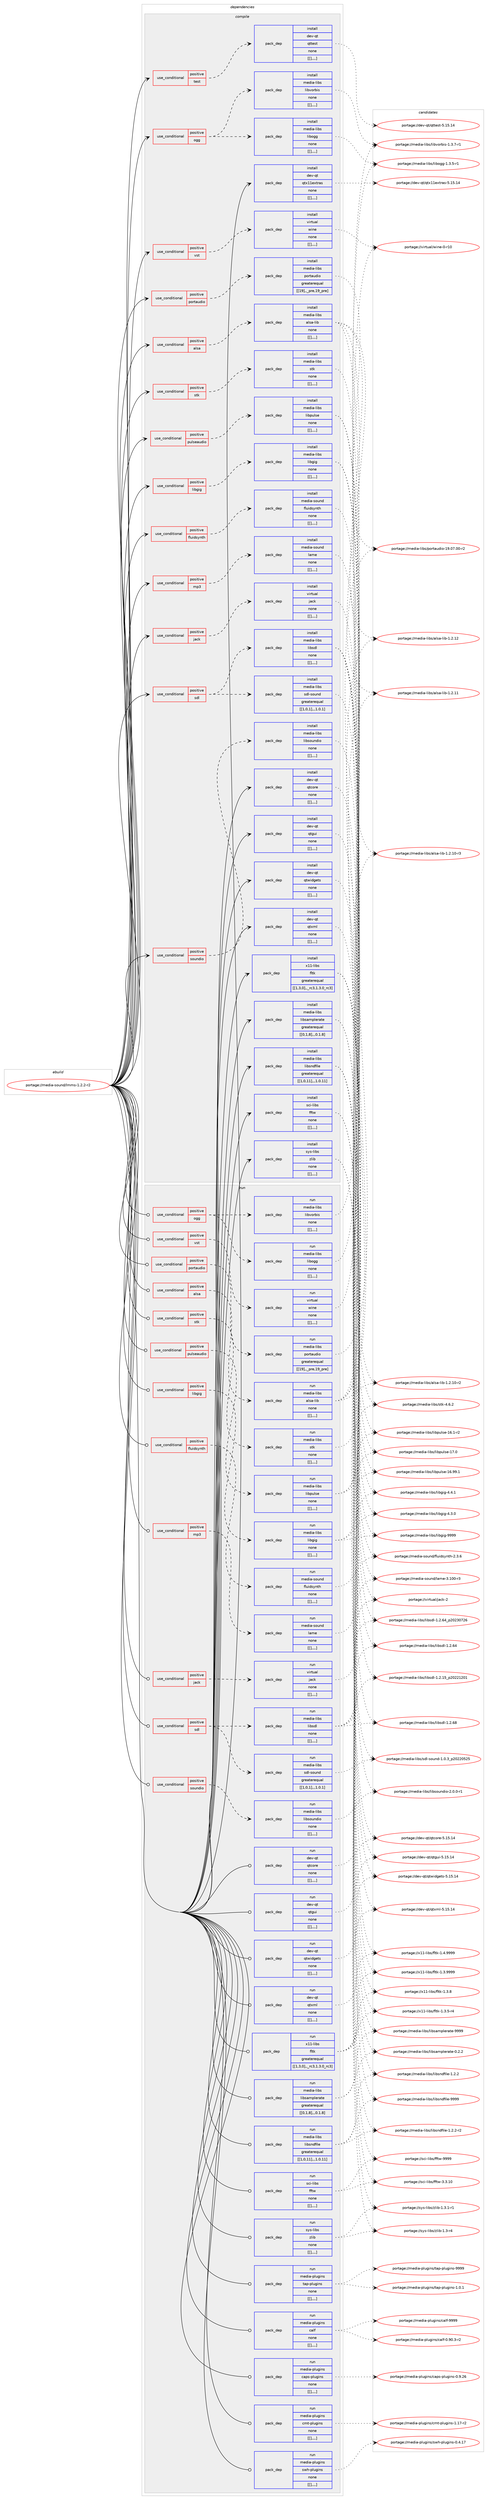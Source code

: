 digraph prolog {

# *************
# Graph options
# *************

newrank=true;
concentrate=true;
compound=true;
graph [rankdir=LR,fontname=Helvetica,fontsize=10,ranksep=1.5];#, ranksep=2.5, nodesep=0.2];
edge  [arrowhead=vee];
node  [fontname=Helvetica,fontsize=10];

# **********
# The ebuild
# **********

subgraph cluster_leftcol {
color=gray;
label=<<i>ebuild</i>>;
id [label="portage://media-sound/lmms-1.2.2-r2", color=red, width=4, href="../media-sound/lmms-1.2.2-r2.svg"];
}

# ****************
# The dependencies
# ****************

subgraph cluster_midcol {
color=gray;
label=<<i>dependencies</i>>;
subgraph cluster_compile {
fillcolor="#eeeeee";
style=filled;
label=<<i>compile</i>>;
subgraph cond84119 {
dependency333564 [label=<<TABLE BORDER="0" CELLBORDER="1" CELLSPACING="0" CELLPADDING="4"><TR><TD ROWSPAN="3" CELLPADDING="10">use_conditional</TD></TR><TR><TD>positive</TD></TR><TR><TD>alsa</TD></TR></TABLE>>, shape=none, color=red];
subgraph pack246828 {
dependency333565 [label=<<TABLE BORDER="0" CELLBORDER="1" CELLSPACING="0" CELLPADDING="4" WIDTH="220"><TR><TD ROWSPAN="6" CELLPADDING="30">pack_dep</TD></TR><TR><TD WIDTH="110">install</TD></TR><TR><TD>media-libs</TD></TR><TR><TD>alsa-lib</TD></TR><TR><TD>none</TD></TR><TR><TD>[[],,,,]</TD></TR></TABLE>>, shape=none, color=blue];
}
dependency333564:e -> dependency333565:w [weight=20,style="dashed",arrowhead="vee"];
}
id:e -> dependency333564:w [weight=20,style="solid",arrowhead="vee"];
subgraph cond84120 {
dependency333566 [label=<<TABLE BORDER="0" CELLBORDER="1" CELLSPACING="0" CELLPADDING="4"><TR><TD ROWSPAN="3" CELLPADDING="10">use_conditional</TD></TR><TR><TD>positive</TD></TR><TR><TD>fluidsynth</TD></TR></TABLE>>, shape=none, color=red];
subgraph pack246829 {
dependency333567 [label=<<TABLE BORDER="0" CELLBORDER="1" CELLSPACING="0" CELLPADDING="4" WIDTH="220"><TR><TD ROWSPAN="6" CELLPADDING="30">pack_dep</TD></TR><TR><TD WIDTH="110">install</TD></TR><TR><TD>media-sound</TD></TR><TR><TD>fluidsynth</TD></TR><TR><TD>none</TD></TR><TR><TD>[[],,,,]</TD></TR></TABLE>>, shape=none, color=blue];
}
dependency333566:e -> dependency333567:w [weight=20,style="dashed",arrowhead="vee"];
}
id:e -> dependency333566:w [weight=20,style="solid",arrowhead="vee"];
subgraph cond84121 {
dependency333568 [label=<<TABLE BORDER="0" CELLBORDER="1" CELLSPACING="0" CELLPADDING="4"><TR><TD ROWSPAN="3" CELLPADDING="10">use_conditional</TD></TR><TR><TD>positive</TD></TR><TR><TD>jack</TD></TR></TABLE>>, shape=none, color=red];
subgraph pack246830 {
dependency333569 [label=<<TABLE BORDER="0" CELLBORDER="1" CELLSPACING="0" CELLPADDING="4" WIDTH="220"><TR><TD ROWSPAN="6" CELLPADDING="30">pack_dep</TD></TR><TR><TD WIDTH="110">install</TD></TR><TR><TD>virtual</TD></TR><TR><TD>jack</TD></TR><TR><TD>none</TD></TR><TR><TD>[[],,,,]</TD></TR></TABLE>>, shape=none, color=blue];
}
dependency333568:e -> dependency333569:w [weight=20,style="dashed",arrowhead="vee"];
}
id:e -> dependency333568:w [weight=20,style="solid",arrowhead="vee"];
subgraph cond84122 {
dependency333570 [label=<<TABLE BORDER="0" CELLBORDER="1" CELLSPACING="0" CELLPADDING="4"><TR><TD ROWSPAN="3" CELLPADDING="10">use_conditional</TD></TR><TR><TD>positive</TD></TR><TR><TD>libgig</TD></TR></TABLE>>, shape=none, color=red];
subgraph pack246831 {
dependency333571 [label=<<TABLE BORDER="0" CELLBORDER="1" CELLSPACING="0" CELLPADDING="4" WIDTH="220"><TR><TD ROWSPAN="6" CELLPADDING="30">pack_dep</TD></TR><TR><TD WIDTH="110">install</TD></TR><TR><TD>media-libs</TD></TR><TR><TD>libgig</TD></TR><TR><TD>none</TD></TR><TR><TD>[[],,,,]</TD></TR></TABLE>>, shape=none, color=blue];
}
dependency333570:e -> dependency333571:w [weight=20,style="dashed",arrowhead="vee"];
}
id:e -> dependency333570:w [weight=20,style="solid",arrowhead="vee"];
subgraph cond84123 {
dependency333572 [label=<<TABLE BORDER="0" CELLBORDER="1" CELLSPACING="0" CELLPADDING="4"><TR><TD ROWSPAN="3" CELLPADDING="10">use_conditional</TD></TR><TR><TD>positive</TD></TR><TR><TD>mp3</TD></TR></TABLE>>, shape=none, color=red];
subgraph pack246832 {
dependency333573 [label=<<TABLE BORDER="0" CELLBORDER="1" CELLSPACING="0" CELLPADDING="4" WIDTH="220"><TR><TD ROWSPAN="6" CELLPADDING="30">pack_dep</TD></TR><TR><TD WIDTH="110">install</TD></TR><TR><TD>media-sound</TD></TR><TR><TD>lame</TD></TR><TR><TD>none</TD></TR><TR><TD>[[],,,,]</TD></TR></TABLE>>, shape=none, color=blue];
}
dependency333572:e -> dependency333573:w [weight=20,style="dashed",arrowhead="vee"];
}
id:e -> dependency333572:w [weight=20,style="solid",arrowhead="vee"];
subgraph cond84124 {
dependency333574 [label=<<TABLE BORDER="0" CELLBORDER="1" CELLSPACING="0" CELLPADDING="4"><TR><TD ROWSPAN="3" CELLPADDING="10">use_conditional</TD></TR><TR><TD>positive</TD></TR><TR><TD>ogg</TD></TR></TABLE>>, shape=none, color=red];
subgraph pack246833 {
dependency333575 [label=<<TABLE BORDER="0" CELLBORDER="1" CELLSPACING="0" CELLPADDING="4" WIDTH="220"><TR><TD ROWSPAN="6" CELLPADDING="30">pack_dep</TD></TR><TR><TD WIDTH="110">install</TD></TR><TR><TD>media-libs</TD></TR><TR><TD>libogg</TD></TR><TR><TD>none</TD></TR><TR><TD>[[],,,,]</TD></TR></TABLE>>, shape=none, color=blue];
}
dependency333574:e -> dependency333575:w [weight=20,style="dashed",arrowhead="vee"];
subgraph pack246834 {
dependency333576 [label=<<TABLE BORDER="0" CELLBORDER="1" CELLSPACING="0" CELLPADDING="4" WIDTH="220"><TR><TD ROWSPAN="6" CELLPADDING="30">pack_dep</TD></TR><TR><TD WIDTH="110">install</TD></TR><TR><TD>media-libs</TD></TR><TR><TD>libvorbis</TD></TR><TR><TD>none</TD></TR><TR><TD>[[],,,,]</TD></TR></TABLE>>, shape=none, color=blue];
}
dependency333574:e -> dependency333576:w [weight=20,style="dashed",arrowhead="vee"];
}
id:e -> dependency333574:w [weight=20,style="solid",arrowhead="vee"];
subgraph cond84125 {
dependency333577 [label=<<TABLE BORDER="0" CELLBORDER="1" CELLSPACING="0" CELLPADDING="4"><TR><TD ROWSPAN="3" CELLPADDING="10">use_conditional</TD></TR><TR><TD>positive</TD></TR><TR><TD>portaudio</TD></TR></TABLE>>, shape=none, color=red];
subgraph pack246835 {
dependency333578 [label=<<TABLE BORDER="0" CELLBORDER="1" CELLSPACING="0" CELLPADDING="4" WIDTH="220"><TR><TD ROWSPAN="6" CELLPADDING="30">pack_dep</TD></TR><TR><TD WIDTH="110">install</TD></TR><TR><TD>media-libs</TD></TR><TR><TD>portaudio</TD></TR><TR><TD>greaterequal</TD></TR><TR><TD>[[19],,_pre,19_pre]</TD></TR></TABLE>>, shape=none, color=blue];
}
dependency333577:e -> dependency333578:w [weight=20,style="dashed",arrowhead="vee"];
}
id:e -> dependency333577:w [weight=20,style="solid",arrowhead="vee"];
subgraph cond84126 {
dependency333579 [label=<<TABLE BORDER="0" CELLBORDER="1" CELLSPACING="0" CELLPADDING="4"><TR><TD ROWSPAN="3" CELLPADDING="10">use_conditional</TD></TR><TR><TD>positive</TD></TR><TR><TD>pulseaudio</TD></TR></TABLE>>, shape=none, color=red];
subgraph pack246836 {
dependency333580 [label=<<TABLE BORDER="0" CELLBORDER="1" CELLSPACING="0" CELLPADDING="4" WIDTH="220"><TR><TD ROWSPAN="6" CELLPADDING="30">pack_dep</TD></TR><TR><TD WIDTH="110">install</TD></TR><TR><TD>media-libs</TD></TR><TR><TD>libpulse</TD></TR><TR><TD>none</TD></TR><TR><TD>[[],,,,]</TD></TR></TABLE>>, shape=none, color=blue];
}
dependency333579:e -> dependency333580:w [weight=20,style="dashed",arrowhead="vee"];
}
id:e -> dependency333579:w [weight=20,style="solid",arrowhead="vee"];
subgraph cond84127 {
dependency333581 [label=<<TABLE BORDER="0" CELLBORDER="1" CELLSPACING="0" CELLPADDING="4"><TR><TD ROWSPAN="3" CELLPADDING="10">use_conditional</TD></TR><TR><TD>positive</TD></TR><TR><TD>sdl</TD></TR></TABLE>>, shape=none, color=red];
subgraph pack246837 {
dependency333582 [label=<<TABLE BORDER="0" CELLBORDER="1" CELLSPACING="0" CELLPADDING="4" WIDTH="220"><TR><TD ROWSPAN="6" CELLPADDING="30">pack_dep</TD></TR><TR><TD WIDTH="110">install</TD></TR><TR><TD>media-libs</TD></TR><TR><TD>libsdl</TD></TR><TR><TD>none</TD></TR><TR><TD>[[],,,,]</TD></TR></TABLE>>, shape=none, color=blue];
}
dependency333581:e -> dependency333582:w [weight=20,style="dashed",arrowhead="vee"];
subgraph pack246838 {
dependency333583 [label=<<TABLE BORDER="0" CELLBORDER="1" CELLSPACING="0" CELLPADDING="4" WIDTH="220"><TR><TD ROWSPAN="6" CELLPADDING="30">pack_dep</TD></TR><TR><TD WIDTH="110">install</TD></TR><TR><TD>media-libs</TD></TR><TR><TD>sdl-sound</TD></TR><TR><TD>greaterequal</TD></TR><TR><TD>[[1,0,1],,,1.0.1]</TD></TR></TABLE>>, shape=none, color=blue];
}
dependency333581:e -> dependency333583:w [weight=20,style="dashed",arrowhead="vee"];
}
id:e -> dependency333581:w [weight=20,style="solid",arrowhead="vee"];
subgraph cond84128 {
dependency333584 [label=<<TABLE BORDER="0" CELLBORDER="1" CELLSPACING="0" CELLPADDING="4"><TR><TD ROWSPAN="3" CELLPADDING="10">use_conditional</TD></TR><TR><TD>positive</TD></TR><TR><TD>soundio</TD></TR></TABLE>>, shape=none, color=red];
subgraph pack246839 {
dependency333585 [label=<<TABLE BORDER="0" CELLBORDER="1" CELLSPACING="0" CELLPADDING="4" WIDTH="220"><TR><TD ROWSPAN="6" CELLPADDING="30">pack_dep</TD></TR><TR><TD WIDTH="110">install</TD></TR><TR><TD>media-libs</TD></TR><TR><TD>libsoundio</TD></TR><TR><TD>none</TD></TR><TR><TD>[[],,,,]</TD></TR></TABLE>>, shape=none, color=blue];
}
dependency333584:e -> dependency333585:w [weight=20,style="dashed",arrowhead="vee"];
}
id:e -> dependency333584:w [weight=20,style="solid",arrowhead="vee"];
subgraph cond84129 {
dependency333586 [label=<<TABLE BORDER="0" CELLBORDER="1" CELLSPACING="0" CELLPADDING="4"><TR><TD ROWSPAN="3" CELLPADDING="10">use_conditional</TD></TR><TR><TD>positive</TD></TR><TR><TD>stk</TD></TR></TABLE>>, shape=none, color=red];
subgraph pack246840 {
dependency333587 [label=<<TABLE BORDER="0" CELLBORDER="1" CELLSPACING="0" CELLPADDING="4" WIDTH="220"><TR><TD ROWSPAN="6" CELLPADDING="30">pack_dep</TD></TR><TR><TD WIDTH="110">install</TD></TR><TR><TD>media-libs</TD></TR><TR><TD>stk</TD></TR><TR><TD>none</TD></TR><TR><TD>[[],,,,]</TD></TR></TABLE>>, shape=none, color=blue];
}
dependency333586:e -> dependency333587:w [weight=20,style="dashed",arrowhead="vee"];
}
id:e -> dependency333586:w [weight=20,style="solid",arrowhead="vee"];
subgraph cond84130 {
dependency333588 [label=<<TABLE BORDER="0" CELLBORDER="1" CELLSPACING="0" CELLPADDING="4"><TR><TD ROWSPAN="3" CELLPADDING="10">use_conditional</TD></TR><TR><TD>positive</TD></TR><TR><TD>test</TD></TR></TABLE>>, shape=none, color=red];
subgraph pack246841 {
dependency333589 [label=<<TABLE BORDER="0" CELLBORDER="1" CELLSPACING="0" CELLPADDING="4" WIDTH="220"><TR><TD ROWSPAN="6" CELLPADDING="30">pack_dep</TD></TR><TR><TD WIDTH="110">install</TD></TR><TR><TD>dev-qt</TD></TR><TR><TD>qttest</TD></TR><TR><TD>none</TD></TR><TR><TD>[[],,,,]</TD></TR></TABLE>>, shape=none, color=blue];
}
dependency333588:e -> dependency333589:w [weight=20,style="dashed",arrowhead="vee"];
}
id:e -> dependency333588:w [weight=20,style="solid",arrowhead="vee"];
subgraph cond84131 {
dependency333590 [label=<<TABLE BORDER="0" CELLBORDER="1" CELLSPACING="0" CELLPADDING="4"><TR><TD ROWSPAN="3" CELLPADDING="10">use_conditional</TD></TR><TR><TD>positive</TD></TR><TR><TD>vst</TD></TR></TABLE>>, shape=none, color=red];
subgraph pack246842 {
dependency333591 [label=<<TABLE BORDER="0" CELLBORDER="1" CELLSPACING="0" CELLPADDING="4" WIDTH="220"><TR><TD ROWSPAN="6" CELLPADDING="30">pack_dep</TD></TR><TR><TD WIDTH="110">install</TD></TR><TR><TD>virtual</TD></TR><TR><TD>wine</TD></TR><TR><TD>none</TD></TR><TR><TD>[[],,,,]</TD></TR></TABLE>>, shape=none, color=blue];
}
dependency333590:e -> dependency333591:w [weight=20,style="dashed",arrowhead="vee"];
}
id:e -> dependency333590:w [weight=20,style="solid",arrowhead="vee"];
subgraph pack246843 {
dependency333592 [label=<<TABLE BORDER="0" CELLBORDER="1" CELLSPACING="0" CELLPADDING="4" WIDTH="220"><TR><TD ROWSPAN="6" CELLPADDING="30">pack_dep</TD></TR><TR><TD WIDTH="110">install</TD></TR><TR><TD>dev-qt</TD></TR><TR><TD>qtcore</TD></TR><TR><TD>none</TD></TR><TR><TD>[[],,,,]</TD></TR></TABLE>>, shape=none, color=blue];
}
id:e -> dependency333592:w [weight=20,style="solid",arrowhead="vee"];
subgraph pack246844 {
dependency333593 [label=<<TABLE BORDER="0" CELLBORDER="1" CELLSPACING="0" CELLPADDING="4" WIDTH="220"><TR><TD ROWSPAN="6" CELLPADDING="30">pack_dep</TD></TR><TR><TD WIDTH="110">install</TD></TR><TR><TD>dev-qt</TD></TR><TR><TD>qtgui</TD></TR><TR><TD>none</TD></TR><TR><TD>[[],,,,]</TD></TR></TABLE>>, shape=none, color=blue];
}
id:e -> dependency333593:w [weight=20,style="solid",arrowhead="vee"];
subgraph pack246845 {
dependency333594 [label=<<TABLE BORDER="0" CELLBORDER="1" CELLSPACING="0" CELLPADDING="4" WIDTH="220"><TR><TD ROWSPAN="6" CELLPADDING="30">pack_dep</TD></TR><TR><TD WIDTH="110">install</TD></TR><TR><TD>dev-qt</TD></TR><TR><TD>qtwidgets</TD></TR><TR><TD>none</TD></TR><TR><TD>[[],,,,]</TD></TR></TABLE>>, shape=none, color=blue];
}
id:e -> dependency333594:w [weight=20,style="solid",arrowhead="vee"];
subgraph pack246846 {
dependency333595 [label=<<TABLE BORDER="0" CELLBORDER="1" CELLSPACING="0" CELLPADDING="4" WIDTH="220"><TR><TD ROWSPAN="6" CELLPADDING="30">pack_dep</TD></TR><TR><TD WIDTH="110">install</TD></TR><TR><TD>dev-qt</TD></TR><TR><TD>qtx11extras</TD></TR><TR><TD>none</TD></TR><TR><TD>[[],,,,]</TD></TR></TABLE>>, shape=none, color=blue];
}
id:e -> dependency333595:w [weight=20,style="solid",arrowhead="vee"];
subgraph pack246847 {
dependency333596 [label=<<TABLE BORDER="0" CELLBORDER="1" CELLSPACING="0" CELLPADDING="4" WIDTH="220"><TR><TD ROWSPAN="6" CELLPADDING="30">pack_dep</TD></TR><TR><TD WIDTH="110">install</TD></TR><TR><TD>dev-qt</TD></TR><TR><TD>qtxml</TD></TR><TR><TD>none</TD></TR><TR><TD>[[],,,,]</TD></TR></TABLE>>, shape=none, color=blue];
}
id:e -> dependency333596:w [weight=20,style="solid",arrowhead="vee"];
subgraph pack246848 {
dependency333597 [label=<<TABLE BORDER="0" CELLBORDER="1" CELLSPACING="0" CELLPADDING="4" WIDTH="220"><TR><TD ROWSPAN="6" CELLPADDING="30">pack_dep</TD></TR><TR><TD WIDTH="110">install</TD></TR><TR><TD>media-libs</TD></TR><TR><TD>libsamplerate</TD></TR><TR><TD>greaterequal</TD></TR><TR><TD>[[0,1,8],,,0.1.8]</TD></TR></TABLE>>, shape=none, color=blue];
}
id:e -> dependency333597:w [weight=20,style="solid",arrowhead="vee"];
subgraph pack246849 {
dependency333598 [label=<<TABLE BORDER="0" CELLBORDER="1" CELLSPACING="0" CELLPADDING="4" WIDTH="220"><TR><TD ROWSPAN="6" CELLPADDING="30">pack_dep</TD></TR><TR><TD WIDTH="110">install</TD></TR><TR><TD>media-libs</TD></TR><TR><TD>libsndfile</TD></TR><TR><TD>greaterequal</TD></TR><TR><TD>[[1,0,11],,,1.0.11]</TD></TR></TABLE>>, shape=none, color=blue];
}
id:e -> dependency333598:w [weight=20,style="solid",arrowhead="vee"];
subgraph pack246850 {
dependency333599 [label=<<TABLE BORDER="0" CELLBORDER="1" CELLSPACING="0" CELLPADDING="4" WIDTH="220"><TR><TD ROWSPAN="6" CELLPADDING="30">pack_dep</TD></TR><TR><TD WIDTH="110">install</TD></TR><TR><TD>sci-libs</TD></TR><TR><TD>fftw</TD></TR><TR><TD>none</TD></TR><TR><TD>[[],,,,]</TD></TR></TABLE>>, shape=none, color=blue];
}
id:e -> dependency333599:w [weight=20,style="solid",arrowhead="vee"];
subgraph pack246851 {
dependency333600 [label=<<TABLE BORDER="0" CELLBORDER="1" CELLSPACING="0" CELLPADDING="4" WIDTH="220"><TR><TD ROWSPAN="6" CELLPADDING="30">pack_dep</TD></TR><TR><TD WIDTH="110">install</TD></TR><TR><TD>sys-libs</TD></TR><TR><TD>zlib</TD></TR><TR><TD>none</TD></TR><TR><TD>[[],,,,]</TD></TR></TABLE>>, shape=none, color=blue];
}
id:e -> dependency333600:w [weight=20,style="solid",arrowhead="vee"];
subgraph pack246852 {
dependency333601 [label=<<TABLE BORDER="0" CELLBORDER="1" CELLSPACING="0" CELLPADDING="4" WIDTH="220"><TR><TD ROWSPAN="6" CELLPADDING="30">pack_dep</TD></TR><TR><TD WIDTH="110">install</TD></TR><TR><TD>x11-libs</TD></TR><TR><TD>fltk</TD></TR><TR><TD>greaterequal</TD></TR><TR><TD>[[1,3,0],,_rc3,1.3.0_rc3]</TD></TR></TABLE>>, shape=none, color=blue];
}
id:e -> dependency333601:w [weight=20,style="solid",arrowhead="vee"];
}
subgraph cluster_compileandrun {
fillcolor="#eeeeee";
style=filled;
label=<<i>compile and run</i>>;
}
subgraph cluster_run {
fillcolor="#eeeeee";
style=filled;
label=<<i>run</i>>;
subgraph cond84132 {
dependency333602 [label=<<TABLE BORDER="0" CELLBORDER="1" CELLSPACING="0" CELLPADDING="4"><TR><TD ROWSPAN="3" CELLPADDING="10">use_conditional</TD></TR><TR><TD>positive</TD></TR><TR><TD>alsa</TD></TR></TABLE>>, shape=none, color=red];
subgraph pack246853 {
dependency333603 [label=<<TABLE BORDER="0" CELLBORDER="1" CELLSPACING="0" CELLPADDING="4" WIDTH="220"><TR><TD ROWSPAN="6" CELLPADDING="30">pack_dep</TD></TR><TR><TD WIDTH="110">run</TD></TR><TR><TD>media-libs</TD></TR><TR><TD>alsa-lib</TD></TR><TR><TD>none</TD></TR><TR><TD>[[],,,,]</TD></TR></TABLE>>, shape=none, color=blue];
}
dependency333602:e -> dependency333603:w [weight=20,style="dashed",arrowhead="vee"];
}
id:e -> dependency333602:w [weight=20,style="solid",arrowhead="odot"];
subgraph cond84133 {
dependency333604 [label=<<TABLE BORDER="0" CELLBORDER="1" CELLSPACING="0" CELLPADDING="4"><TR><TD ROWSPAN="3" CELLPADDING="10">use_conditional</TD></TR><TR><TD>positive</TD></TR><TR><TD>fluidsynth</TD></TR></TABLE>>, shape=none, color=red];
subgraph pack246854 {
dependency333605 [label=<<TABLE BORDER="0" CELLBORDER="1" CELLSPACING="0" CELLPADDING="4" WIDTH="220"><TR><TD ROWSPAN="6" CELLPADDING="30">pack_dep</TD></TR><TR><TD WIDTH="110">run</TD></TR><TR><TD>media-sound</TD></TR><TR><TD>fluidsynth</TD></TR><TR><TD>none</TD></TR><TR><TD>[[],,,,]</TD></TR></TABLE>>, shape=none, color=blue];
}
dependency333604:e -> dependency333605:w [weight=20,style="dashed",arrowhead="vee"];
}
id:e -> dependency333604:w [weight=20,style="solid",arrowhead="odot"];
subgraph cond84134 {
dependency333606 [label=<<TABLE BORDER="0" CELLBORDER="1" CELLSPACING="0" CELLPADDING="4"><TR><TD ROWSPAN="3" CELLPADDING="10">use_conditional</TD></TR><TR><TD>positive</TD></TR><TR><TD>jack</TD></TR></TABLE>>, shape=none, color=red];
subgraph pack246855 {
dependency333607 [label=<<TABLE BORDER="0" CELLBORDER="1" CELLSPACING="0" CELLPADDING="4" WIDTH="220"><TR><TD ROWSPAN="6" CELLPADDING="30">pack_dep</TD></TR><TR><TD WIDTH="110">run</TD></TR><TR><TD>virtual</TD></TR><TR><TD>jack</TD></TR><TR><TD>none</TD></TR><TR><TD>[[],,,,]</TD></TR></TABLE>>, shape=none, color=blue];
}
dependency333606:e -> dependency333607:w [weight=20,style="dashed",arrowhead="vee"];
}
id:e -> dependency333606:w [weight=20,style="solid",arrowhead="odot"];
subgraph cond84135 {
dependency333608 [label=<<TABLE BORDER="0" CELLBORDER="1" CELLSPACING="0" CELLPADDING="4"><TR><TD ROWSPAN="3" CELLPADDING="10">use_conditional</TD></TR><TR><TD>positive</TD></TR><TR><TD>libgig</TD></TR></TABLE>>, shape=none, color=red];
subgraph pack246856 {
dependency333609 [label=<<TABLE BORDER="0" CELLBORDER="1" CELLSPACING="0" CELLPADDING="4" WIDTH="220"><TR><TD ROWSPAN="6" CELLPADDING="30">pack_dep</TD></TR><TR><TD WIDTH="110">run</TD></TR><TR><TD>media-libs</TD></TR><TR><TD>libgig</TD></TR><TR><TD>none</TD></TR><TR><TD>[[],,,,]</TD></TR></TABLE>>, shape=none, color=blue];
}
dependency333608:e -> dependency333609:w [weight=20,style="dashed",arrowhead="vee"];
}
id:e -> dependency333608:w [weight=20,style="solid",arrowhead="odot"];
subgraph cond84136 {
dependency333610 [label=<<TABLE BORDER="0" CELLBORDER="1" CELLSPACING="0" CELLPADDING="4"><TR><TD ROWSPAN="3" CELLPADDING="10">use_conditional</TD></TR><TR><TD>positive</TD></TR><TR><TD>mp3</TD></TR></TABLE>>, shape=none, color=red];
subgraph pack246857 {
dependency333611 [label=<<TABLE BORDER="0" CELLBORDER="1" CELLSPACING="0" CELLPADDING="4" WIDTH="220"><TR><TD ROWSPAN="6" CELLPADDING="30">pack_dep</TD></TR><TR><TD WIDTH="110">run</TD></TR><TR><TD>media-sound</TD></TR><TR><TD>lame</TD></TR><TR><TD>none</TD></TR><TR><TD>[[],,,,]</TD></TR></TABLE>>, shape=none, color=blue];
}
dependency333610:e -> dependency333611:w [weight=20,style="dashed",arrowhead="vee"];
}
id:e -> dependency333610:w [weight=20,style="solid",arrowhead="odot"];
subgraph cond84137 {
dependency333612 [label=<<TABLE BORDER="0" CELLBORDER="1" CELLSPACING="0" CELLPADDING="4"><TR><TD ROWSPAN="3" CELLPADDING="10">use_conditional</TD></TR><TR><TD>positive</TD></TR><TR><TD>ogg</TD></TR></TABLE>>, shape=none, color=red];
subgraph pack246858 {
dependency333613 [label=<<TABLE BORDER="0" CELLBORDER="1" CELLSPACING="0" CELLPADDING="4" WIDTH="220"><TR><TD ROWSPAN="6" CELLPADDING="30">pack_dep</TD></TR><TR><TD WIDTH="110">run</TD></TR><TR><TD>media-libs</TD></TR><TR><TD>libogg</TD></TR><TR><TD>none</TD></TR><TR><TD>[[],,,,]</TD></TR></TABLE>>, shape=none, color=blue];
}
dependency333612:e -> dependency333613:w [weight=20,style="dashed",arrowhead="vee"];
subgraph pack246859 {
dependency333614 [label=<<TABLE BORDER="0" CELLBORDER="1" CELLSPACING="0" CELLPADDING="4" WIDTH="220"><TR><TD ROWSPAN="6" CELLPADDING="30">pack_dep</TD></TR><TR><TD WIDTH="110">run</TD></TR><TR><TD>media-libs</TD></TR><TR><TD>libvorbis</TD></TR><TR><TD>none</TD></TR><TR><TD>[[],,,,]</TD></TR></TABLE>>, shape=none, color=blue];
}
dependency333612:e -> dependency333614:w [weight=20,style="dashed",arrowhead="vee"];
}
id:e -> dependency333612:w [weight=20,style="solid",arrowhead="odot"];
subgraph cond84138 {
dependency333615 [label=<<TABLE BORDER="0" CELLBORDER="1" CELLSPACING="0" CELLPADDING="4"><TR><TD ROWSPAN="3" CELLPADDING="10">use_conditional</TD></TR><TR><TD>positive</TD></TR><TR><TD>portaudio</TD></TR></TABLE>>, shape=none, color=red];
subgraph pack246860 {
dependency333616 [label=<<TABLE BORDER="0" CELLBORDER="1" CELLSPACING="0" CELLPADDING="4" WIDTH="220"><TR><TD ROWSPAN="6" CELLPADDING="30">pack_dep</TD></TR><TR><TD WIDTH="110">run</TD></TR><TR><TD>media-libs</TD></TR><TR><TD>portaudio</TD></TR><TR><TD>greaterequal</TD></TR><TR><TD>[[19],,_pre,19_pre]</TD></TR></TABLE>>, shape=none, color=blue];
}
dependency333615:e -> dependency333616:w [weight=20,style="dashed",arrowhead="vee"];
}
id:e -> dependency333615:w [weight=20,style="solid",arrowhead="odot"];
subgraph cond84139 {
dependency333617 [label=<<TABLE BORDER="0" CELLBORDER="1" CELLSPACING="0" CELLPADDING="4"><TR><TD ROWSPAN="3" CELLPADDING="10">use_conditional</TD></TR><TR><TD>positive</TD></TR><TR><TD>pulseaudio</TD></TR></TABLE>>, shape=none, color=red];
subgraph pack246861 {
dependency333618 [label=<<TABLE BORDER="0" CELLBORDER="1" CELLSPACING="0" CELLPADDING="4" WIDTH="220"><TR><TD ROWSPAN="6" CELLPADDING="30">pack_dep</TD></TR><TR><TD WIDTH="110">run</TD></TR><TR><TD>media-libs</TD></TR><TR><TD>libpulse</TD></TR><TR><TD>none</TD></TR><TR><TD>[[],,,,]</TD></TR></TABLE>>, shape=none, color=blue];
}
dependency333617:e -> dependency333618:w [weight=20,style="dashed",arrowhead="vee"];
}
id:e -> dependency333617:w [weight=20,style="solid",arrowhead="odot"];
subgraph cond84140 {
dependency333619 [label=<<TABLE BORDER="0" CELLBORDER="1" CELLSPACING="0" CELLPADDING="4"><TR><TD ROWSPAN="3" CELLPADDING="10">use_conditional</TD></TR><TR><TD>positive</TD></TR><TR><TD>sdl</TD></TR></TABLE>>, shape=none, color=red];
subgraph pack246862 {
dependency333620 [label=<<TABLE BORDER="0" CELLBORDER="1" CELLSPACING="0" CELLPADDING="4" WIDTH="220"><TR><TD ROWSPAN="6" CELLPADDING="30">pack_dep</TD></TR><TR><TD WIDTH="110">run</TD></TR><TR><TD>media-libs</TD></TR><TR><TD>libsdl</TD></TR><TR><TD>none</TD></TR><TR><TD>[[],,,,]</TD></TR></TABLE>>, shape=none, color=blue];
}
dependency333619:e -> dependency333620:w [weight=20,style="dashed",arrowhead="vee"];
subgraph pack246863 {
dependency333621 [label=<<TABLE BORDER="0" CELLBORDER="1" CELLSPACING="0" CELLPADDING="4" WIDTH="220"><TR><TD ROWSPAN="6" CELLPADDING="30">pack_dep</TD></TR><TR><TD WIDTH="110">run</TD></TR><TR><TD>media-libs</TD></TR><TR><TD>sdl-sound</TD></TR><TR><TD>greaterequal</TD></TR><TR><TD>[[1,0,1],,,1.0.1]</TD></TR></TABLE>>, shape=none, color=blue];
}
dependency333619:e -> dependency333621:w [weight=20,style="dashed",arrowhead="vee"];
}
id:e -> dependency333619:w [weight=20,style="solid",arrowhead="odot"];
subgraph cond84141 {
dependency333622 [label=<<TABLE BORDER="0" CELLBORDER="1" CELLSPACING="0" CELLPADDING="4"><TR><TD ROWSPAN="3" CELLPADDING="10">use_conditional</TD></TR><TR><TD>positive</TD></TR><TR><TD>soundio</TD></TR></TABLE>>, shape=none, color=red];
subgraph pack246864 {
dependency333623 [label=<<TABLE BORDER="0" CELLBORDER="1" CELLSPACING="0" CELLPADDING="4" WIDTH="220"><TR><TD ROWSPAN="6" CELLPADDING="30">pack_dep</TD></TR><TR><TD WIDTH="110">run</TD></TR><TR><TD>media-libs</TD></TR><TR><TD>libsoundio</TD></TR><TR><TD>none</TD></TR><TR><TD>[[],,,,]</TD></TR></TABLE>>, shape=none, color=blue];
}
dependency333622:e -> dependency333623:w [weight=20,style="dashed",arrowhead="vee"];
}
id:e -> dependency333622:w [weight=20,style="solid",arrowhead="odot"];
subgraph cond84142 {
dependency333624 [label=<<TABLE BORDER="0" CELLBORDER="1" CELLSPACING="0" CELLPADDING="4"><TR><TD ROWSPAN="3" CELLPADDING="10">use_conditional</TD></TR><TR><TD>positive</TD></TR><TR><TD>stk</TD></TR></TABLE>>, shape=none, color=red];
subgraph pack246865 {
dependency333625 [label=<<TABLE BORDER="0" CELLBORDER="1" CELLSPACING="0" CELLPADDING="4" WIDTH="220"><TR><TD ROWSPAN="6" CELLPADDING="30">pack_dep</TD></TR><TR><TD WIDTH="110">run</TD></TR><TR><TD>media-libs</TD></TR><TR><TD>stk</TD></TR><TR><TD>none</TD></TR><TR><TD>[[],,,,]</TD></TR></TABLE>>, shape=none, color=blue];
}
dependency333624:e -> dependency333625:w [weight=20,style="dashed",arrowhead="vee"];
}
id:e -> dependency333624:w [weight=20,style="solid",arrowhead="odot"];
subgraph cond84143 {
dependency333626 [label=<<TABLE BORDER="0" CELLBORDER="1" CELLSPACING="0" CELLPADDING="4"><TR><TD ROWSPAN="3" CELLPADDING="10">use_conditional</TD></TR><TR><TD>positive</TD></TR><TR><TD>vst</TD></TR></TABLE>>, shape=none, color=red];
subgraph pack246866 {
dependency333627 [label=<<TABLE BORDER="0" CELLBORDER="1" CELLSPACING="0" CELLPADDING="4" WIDTH="220"><TR><TD ROWSPAN="6" CELLPADDING="30">pack_dep</TD></TR><TR><TD WIDTH="110">run</TD></TR><TR><TD>virtual</TD></TR><TR><TD>wine</TD></TR><TR><TD>none</TD></TR><TR><TD>[[],,,,]</TD></TR></TABLE>>, shape=none, color=blue];
}
dependency333626:e -> dependency333627:w [weight=20,style="dashed",arrowhead="vee"];
}
id:e -> dependency333626:w [weight=20,style="solid",arrowhead="odot"];
subgraph pack246867 {
dependency333628 [label=<<TABLE BORDER="0" CELLBORDER="1" CELLSPACING="0" CELLPADDING="4" WIDTH="220"><TR><TD ROWSPAN="6" CELLPADDING="30">pack_dep</TD></TR><TR><TD WIDTH="110">run</TD></TR><TR><TD>dev-qt</TD></TR><TR><TD>qtcore</TD></TR><TR><TD>none</TD></TR><TR><TD>[[],,,,]</TD></TR></TABLE>>, shape=none, color=blue];
}
id:e -> dependency333628:w [weight=20,style="solid",arrowhead="odot"];
subgraph pack246868 {
dependency333629 [label=<<TABLE BORDER="0" CELLBORDER="1" CELLSPACING="0" CELLPADDING="4" WIDTH="220"><TR><TD ROWSPAN="6" CELLPADDING="30">pack_dep</TD></TR><TR><TD WIDTH="110">run</TD></TR><TR><TD>dev-qt</TD></TR><TR><TD>qtgui</TD></TR><TR><TD>none</TD></TR><TR><TD>[[],,,,]</TD></TR></TABLE>>, shape=none, color=blue];
}
id:e -> dependency333629:w [weight=20,style="solid",arrowhead="odot"];
subgraph pack246869 {
dependency333630 [label=<<TABLE BORDER="0" CELLBORDER="1" CELLSPACING="0" CELLPADDING="4" WIDTH="220"><TR><TD ROWSPAN="6" CELLPADDING="30">pack_dep</TD></TR><TR><TD WIDTH="110">run</TD></TR><TR><TD>dev-qt</TD></TR><TR><TD>qtwidgets</TD></TR><TR><TD>none</TD></TR><TR><TD>[[],,,,]</TD></TR></TABLE>>, shape=none, color=blue];
}
id:e -> dependency333630:w [weight=20,style="solid",arrowhead="odot"];
subgraph pack246870 {
dependency333631 [label=<<TABLE BORDER="0" CELLBORDER="1" CELLSPACING="0" CELLPADDING="4" WIDTH="220"><TR><TD ROWSPAN="6" CELLPADDING="30">pack_dep</TD></TR><TR><TD WIDTH="110">run</TD></TR><TR><TD>dev-qt</TD></TR><TR><TD>qtxml</TD></TR><TR><TD>none</TD></TR><TR><TD>[[],,,,]</TD></TR></TABLE>>, shape=none, color=blue];
}
id:e -> dependency333631:w [weight=20,style="solid",arrowhead="odot"];
subgraph pack246871 {
dependency333632 [label=<<TABLE BORDER="0" CELLBORDER="1" CELLSPACING="0" CELLPADDING="4" WIDTH="220"><TR><TD ROWSPAN="6" CELLPADDING="30">pack_dep</TD></TR><TR><TD WIDTH="110">run</TD></TR><TR><TD>media-libs</TD></TR><TR><TD>libsamplerate</TD></TR><TR><TD>greaterequal</TD></TR><TR><TD>[[0,1,8],,,0.1.8]</TD></TR></TABLE>>, shape=none, color=blue];
}
id:e -> dependency333632:w [weight=20,style="solid",arrowhead="odot"];
subgraph pack246872 {
dependency333633 [label=<<TABLE BORDER="0" CELLBORDER="1" CELLSPACING="0" CELLPADDING="4" WIDTH="220"><TR><TD ROWSPAN="6" CELLPADDING="30">pack_dep</TD></TR><TR><TD WIDTH="110">run</TD></TR><TR><TD>media-libs</TD></TR><TR><TD>libsndfile</TD></TR><TR><TD>greaterequal</TD></TR><TR><TD>[[1,0,11],,,1.0.11]</TD></TR></TABLE>>, shape=none, color=blue];
}
id:e -> dependency333633:w [weight=20,style="solid",arrowhead="odot"];
subgraph pack246873 {
dependency333634 [label=<<TABLE BORDER="0" CELLBORDER="1" CELLSPACING="0" CELLPADDING="4" WIDTH="220"><TR><TD ROWSPAN="6" CELLPADDING="30">pack_dep</TD></TR><TR><TD WIDTH="110">run</TD></TR><TR><TD>media-plugins</TD></TR><TR><TD>calf</TD></TR><TR><TD>none</TD></TR><TR><TD>[[],,,,]</TD></TR></TABLE>>, shape=none, color=blue];
}
id:e -> dependency333634:w [weight=20,style="solid",arrowhead="odot"];
subgraph pack246874 {
dependency333635 [label=<<TABLE BORDER="0" CELLBORDER="1" CELLSPACING="0" CELLPADDING="4" WIDTH="220"><TR><TD ROWSPAN="6" CELLPADDING="30">pack_dep</TD></TR><TR><TD WIDTH="110">run</TD></TR><TR><TD>media-plugins</TD></TR><TR><TD>caps-plugins</TD></TR><TR><TD>none</TD></TR><TR><TD>[[],,,,]</TD></TR></TABLE>>, shape=none, color=blue];
}
id:e -> dependency333635:w [weight=20,style="solid",arrowhead="odot"];
subgraph pack246875 {
dependency333636 [label=<<TABLE BORDER="0" CELLBORDER="1" CELLSPACING="0" CELLPADDING="4" WIDTH="220"><TR><TD ROWSPAN="6" CELLPADDING="30">pack_dep</TD></TR><TR><TD WIDTH="110">run</TD></TR><TR><TD>media-plugins</TD></TR><TR><TD>cmt-plugins</TD></TR><TR><TD>none</TD></TR><TR><TD>[[],,,,]</TD></TR></TABLE>>, shape=none, color=blue];
}
id:e -> dependency333636:w [weight=20,style="solid",arrowhead="odot"];
subgraph pack246876 {
dependency333637 [label=<<TABLE BORDER="0" CELLBORDER="1" CELLSPACING="0" CELLPADDING="4" WIDTH="220"><TR><TD ROWSPAN="6" CELLPADDING="30">pack_dep</TD></TR><TR><TD WIDTH="110">run</TD></TR><TR><TD>media-plugins</TD></TR><TR><TD>swh-plugins</TD></TR><TR><TD>none</TD></TR><TR><TD>[[],,,,]</TD></TR></TABLE>>, shape=none, color=blue];
}
id:e -> dependency333637:w [weight=20,style="solid",arrowhead="odot"];
subgraph pack246877 {
dependency333638 [label=<<TABLE BORDER="0" CELLBORDER="1" CELLSPACING="0" CELLPADDING="4" WIDTH="220"><TR><TD ROWSPAN="6" CELLPADDING="30">pack_dep</TD></TR><TR><TD WIDTH="110">run</TD></TR><TR><TD>media-plugins</TD></TR><TR><TD>tap-plugins</TD></TR><TR><TD>none</TD></TR><TR><TD>[[],,,,]</TD></TR></TABLE>>, shape=none, color=blue];
}
id:e -> dependency333638:w [weight=20,style="solid",arrowhead="odot"];
subgraph pack246878 {
dependency333639 [label=<<TABLE BORDER="0" CELLBORDER="1" CELLSPACING="0" CELLPADDING="4" WIDTH="220"><TR><TD ROWSPAN="6" CELLPADDING="30">pack_dep</TD></TR><TR><TD WIDTH="110">run</TD></TR><TR><TD>sci-libs</TD></TR><TR><TD>fftw</TD></TR><TR><TD>none</TD></TR><TR><TD>[[],,,,]</TD></TR></TABLE>>, shape=none, color=blue];
}
id:e -> dependency333639:w [weight=20,style="solid",arrowhead="odot"];
subgraph pack246879 {
dependency333640 [label=<<TABLE BORDER="0" CELLBORDER="1" CELLSPACING="0" CELLPADDING="4" WIDTH="220"><TR><TD ROWSPAN="6" CELLPADDING="30">pack_dep</TD></TR><TR><TD WIDTH="110">run</TD></TR><TR><TD>sys-libs</TD></TR><TR><TD>zlib</TD></TR><TR><TD>none</TD></TR><TR><TD>[[],,,,]</TD></TR></TABLE>>, shape=none, color=blue];
}
id:e -> dependency333640:w [weight=20,style="solid",arrowhead="odot"];
subgraph pack246880 {
dependency333641 [label=<<TABLE BORDER="0" CELLBORDER="1" CELLSPACING="0" CELLPADDING="4" WIDTH="220"><TR><TD ROWSPAN="6" CELLPADDING="30">pack_dep</TD></TR><TR><TD WIDTH="110">run</TD></TR><TR><TD>x11-libs</TD></TR><TR><TD>fltk</TD></TR><TR><TD>greaterequal</TD></TR><TR><TD>[[1,3,0],,_rc3,1.3.0_rc3]</TD></TR></TABLE>>, shape=none, color=blue];
}
id:e -> dependency333641:w [weight=20,style="solid",arrowhead="odot"];
}
}

# **************
# The candidates
# **************

subgraph cluster_choices {
rank=same;
color=gray;
label=<<i>candidates</i>>;

subgraph choice246828 {
color=black;
nodesep=1;
choice109101100105974510810598115479710811597451081059845494650464950 [label="portage://media-libs/alsa-lib-1.2.12", color=red, width=4,href="../media-libs/alsa-lib-1.2.12.svg"];
choice109101100105974510810598115479710811597451081059845494650464949 [label="portage://media-libs/alsa-lib-1.2.11", color=red, width=4,href="../media-libs/alsa-lib-1.2.11.svg"];
choice1091011001059745108105981154797108115974510810598454946504649484511451 [label="portage://media-libs/alsa-lib-1.2.10-r3", color=red, width=4,href="../media-libs/alsa-lib-1.2.10-r3.svg"];
choice1091011001059745108105981154797108115974510810598454946504649484511450 [label="portage://media-libs/alsa-lib-1.2.10-r2", color=red, width=4,href="../media-libs/alsa-lib-1.2.10-r2.svg"];
dependency333565:e -> choice109101100105974510810598115479710811597451081059845494650464950:w [style=dotted,weight="100"];
dependency333565:e -> choice109101100105974510810598115479710811597451081059845494650464949:w [style=dotted,weight="100"];
dependency333565:e -> choice1091011001059745108105981154797108115974510810598454946504649484511451:w [style=dotted,weight="100"];
dependency333565:e -> choice1091011001059745108105981154797108115974510810598454946504649484511450:w [style=dotted,weight="100"];
}
subgraph choice246829 {
color=black;
nodesep=1;
choice109101100105974511511111711010047102108117105100115121110116104455046514654 [label="portage://media-sound/fluidsynth-2.3.6", color=red, width=4,href="../media-sound/fluidsynth-2.3.6.svg"];
dependency333567:e -> choice109101100105974511511111711010047102108117105100115121110116104455046514654:w [style=dotted,weight="100"];
}
subgraph choice246830 {
color=black;
nodesep=1;
choice118105114116117971084710697991074550 [label="portage://virtual/jack-2", color=red, width=4,href="../virtual/jack-2.svg"];
dependency333569:e -> choice118105114116117971084710697991074550:w [style=dotted,weight="100"];
}
subgraph choice246831 {
color=black;
nodesep=1;
choice10910110010597451081059811547108105981031051034557575757 [label="portage://media-libs/libgig-9999", color=red, width=4,href="../media-libs/libgig-9999.svg"];
choice1091011001059745108105981154710810598103105103455246524649 [label="portage://media-libs/libgig-4.4.1", color=red, width=4,href="../media-libs/libgig-4.4.1.svg"];
choice1091011001059745108105981154710810598103105103455246514648 [label="portage://media-libs/libgig-4.3.0", color=red, width=4,href="../media-libs/libgig-4.3.0.svg"];
dependency333571:e -> choice10910110010597451081059811547108105981031051034557575757:w [style=dotted,weight="100"];
dependency333571:e -> choice1091011001059745108105981154710810598103105103455246524649:w [style=dotted,weight="100"];
dependency333571:e -> choice1091011001059745108105981154710810598103105103455246514648:w [style=dotted,weight="100"];
}
subgraph choice246832 {
color=black;
nodesep=1;
choice109101100105974511511111711010047108971091014551464948484511451 [label="portage://media-sound/lame-3.100-r3", color=red, width=4,href="../media-sound/lame-3.100-r3.svg"];
dependency333573:e -> choice109101100105974511511111711010047108971091014551464948484511451:w [style=dotted,weight="100"];
}
subgraph choice246833 {
color=black;
nodesep=1;
choice10910110010597451081059811547108105981111031034549465146534511449 [label="portage://media-libs/libogg-1.3.5-r1", color=red, width=4,href="../media-libs/libogg-1.3.5-r1.svg"];
dependency333575:e -> choice10910110010597451081059811547108105981111031034549465146534511449:w [style=dotted,weight="100"];
}
subgraph choice246834 {
color=black;
nodesep=1;
choice1091011001059745108105981154710810598118111114981051154549465146554511449 [label="portage://media-libs/libvorbis-1.3.7-r1", color=red, width=4,href="../media-libs/libvorbis-1.3.7-r1.svg"];
dependency333576:e -> choice1091011001059745108105981154710810598118111114981051154549465146554511449:w [style=dotted,weight="100"];
}
subgraph choice246835 {
color=black;
nodesep=1;
choice10910110010597451081059811547112111114116971171001051114549574648554648484511450 [label="portage://media-libs/portaudio-19.07.00-r2", color=red, width=4,href="../media-libs/portaudio-19.07.00-r2.svg"];
dependency333578:e -> choice10910110010597451081059811547112111114116971171001051114549574648554648484511450:w [style=dotted,weight="100"];
}
subgraph choice246836 {
color=black;
nodesep=1;
choice10910110010597451081059811547108105981121171081151014549554648 [label="portage://media-libs/libpulse-17.0", color=red, width=4,href="../media-libs/libpulse-17.0.svg"];
choice10910110010597451081059811547108105981121171081151014549544657574649 [label="portage://media-libs/libpulse-16.99.1", color=red, width=4,href="../media-libs/libpulse-16.99.1.svg"];
choice109101100105974510810598115471081059811211710811510145495446494511450 [label="portage://media-libs/libpulse-16.1-r2", color=red, width=4,href="../media-libs/libpulse-16.1-r2.svg"];
dependency333580:e -> choice10910110010597451081059811547108105981121171081151014549554648:w [style=dotted,weight="100"];
dependency333580:e -> choice10910110010597451081059811547108105981121171081151014549544657574649:w [style=dotted,weight="100"];
dependency333580:e -> choice109101100105974510810598115471081059811211710811510145495446494511450:w [style=dotted,weight="100"];
}
subgraph choice246837 {
color=black;
nodesep=1;
choice109101100105974510810598115471081059811510010845494650465456 [label="portage://media-libs/libsdl-1.2.68", color=red, width=4,href="../media-libs/libsdl-1.2.68.svg"];
choice109101100105974510810598115471081059811510010845494650465452951125048505148555054 [label="portage://media-libs/libsdl-1.2.64_p20230726", color=red, width=4,href="../media-libs/libsdl-1.2.64_p20230726.svg"];
choice109101100105974510810598115471081059811510010845494650465452 [label="portage://media-libs/libsdl-1.2.64", color=red, width=4,href="../media-libs/libsdl-1.2.64.svg"];
choice109101100105974510810598115471081059811510010845494650464953951125048505049504849 [label="portage://media-libs/libsdl-1.2.15_p20221201", color=red, width=4,href="../media-libs/libsdl-1.2.15_p20221201.svg"];
dependency333582:e -> choice109101100105974510810598115471081059811510010845494650465456:w [style=dotted,weight="100"];
dependency333582:e -> choice109101100105974510810598115471081059811510010845494650465452951125048505148555054:w [style=dotted,weight="100"];
dependency333582:e -> choice109101100105974510810598115471081059811510010845494650465452:w [style=dotted,weight="100"];
dependency333582:e -> choice109101100105974510810598115471081059811510010845494650464953951125048505049504849:w [style=dotted,weight="100"];
}
subgraph choice246838 {
color=black;
nodesep=1;
choice1091011001059745108105981154711510010845115111117110100454946484651951125048505048535053 [label="portage://media-libs/sdl-sound-1.0.3_p20220525", color=red, width=4,href="../media-libs/sdl-sound-1.0.3_p20220525.svg"];
dependency333583:e -> choice1091011001059745108105981154711510010845115111117110100454946484651951125048505048535053:w [style=dotted,weight="100"];
}
subgraph choice246839 {
color=black;
nodesep=1;
choice10910110010597451081059811547108105981151111171101001051114550464846484511449 [label="portage://media-libs/libsoundio-2.0.0-r1", color=red, width=4,href="../media-libs/libsoundio-2.0.0-r1.svg"];
dependency333585:e -> choice10910110010597451081059811547108105981151111171101001051114550464846484511449:w [style=dotted,weight="100"];
}
subgraph choice246840 {
color=black;
nodesep=1;
choice10910110010597451081059811547115116107455246544650 [label="portage://media-libs/stk-4.6.2", color=red, width=4,href="../media-libs/stk-4.6.2.svg"];
dependency333587:e -> choice10910110010597451081059811547115116107455246544650:w [style=dotted,weight="100"];
}
subgraph choice246841 {
color=black;
nodesep=1;
choice10010111845113116471131161161011151164553464953464952 [label="portage://dev-qt/qttest-5.15.14", color=red, width=4,href="../dev-qt/qttest-5.15.14.svg"];
dependency333589:e -> choice10010111845113116471131161161011151164553464953464952:w [style=dotted,weight="100"];
}
subgraph choice246842 {
color=black;
nodesep=1;
choice11810511411611797108471191051101014548451144948 [label="portage://virtual/wine-0-r10", color=red, width=4,href="../virtual/wine-0-r10.svg"];
dependency333591:e -> choice11810511411611797108471191051101014548451144948:w [style=dotted,weight="100"];
}
subgraph choice246843 {
color=black;
nodesep=1;
choice1001011184511311647113116991111141014553464953464952 [label="portage://dev-qt/qtcore-5.15.14", color=red, width=4,href="../dev-qt/qtcore-5.15.14.svg"];
dependency333592:e -> choice1001011184511311647113116991111141014553464953464952:w [style=dotted,weight="100"];
}
subgraph choice246844 {
color=black;
nodesep=1;
choice10010111845113116471131161031171054553464953464952 [label="portage://dev-qt/qtgui-5.15.14", color=red, width=4,href="../dev-qt/qtgui-5.15.14.svg"];
dependency333593:e -> choice10010111845113116471131161031171054553464953464952:w [style=dotted,weight="100"];
}
subgraph choice246845 {
color=black;
nodesep=1;
choice10010111845113116471131161191051001031011161154553464953464952 [label="portage://dev-qt/qtwidgets-5.15.14", color=red, width=4,href="../dev-qt/qtwidgets-5.15.14.svg"];
dependency333594:e -> choice10010111845113116471131161191051001031011161154553464953464952:w [style=dotted,weight="100"];
}
subgraph choice246846 {
color=black;
nodesep=1;
choice10010111845113116471131161204949101120116114971154553464953464952 [label="portage://dev-qt/qtx11extras-5.15.14", color=red, width=4,href="../dev-qt/qtx11extras-5.15.14.svg"];
dependency333595:e -> choice10010111845113116471131161204949101120116114971154553464953464952:w [style=dotted,weight="100"];
}
subgraph choice246847 {
color=black;
nodesep=1;
choice10010111845113116471131161201091084553464953464952 [label="portage://dev-qt/qtxml-5.15.14", color=red, width=4,href="../dev-qt/qtxml-5.15.14.svg"];
dependency333596:e -> choice10010111845113116471131161201091084553464953464952:w [style=dotted,weight="100"];
}
subgraph choice246848 {
color=black;
nodesep=1;
choice109101100105974510810598115471081059811597109112108101114971161014557575757 [label="portage://media-libs/libsamplerate-9999", color=red, width=4,href="../media-libs/libsamplerate-9999.svg"];
choice10910110010597451081059811547108105981159710911210810111497116101454846504650 [label="portage://media-libs/libsamplerate-0.2.2", color=red, width=4,href="../media-libs/libsamplerate-0.2.2.svg"];
dependency333597:e -> choice109101100105974510810598115471081059811597109112108101114971161014557575757:w [style=dotted,weight="100"];
dependency333597:e -> choice10910110010597451081059811547108105981159710911210810111497116101454846504650:w [style=dotted,weight="100"];
}
subgraph choice246849 {
color=black;
nodesep=1;
choice10910110010597451081059811547108105981151101001021051081014557575757 [label="portage://media-libs/libsndfile-9999", color=red, width=4,href="../media-libs/libsndfile-9999.svg"];
choice10910110010597451081059811547108105981151101001021051081014549465046504511450 [label="portage://media-libs/libsndfile-1.2.2-r2", color=red, width=4,href="../media-libs/libsndfile-1.2.2-r2.svg"];
choice1091011001059745108105981154710810598115110100102105108101454946504650 [label="portage://media-libs/libsndfile-1.2.2", color=red, width=4,href="../media-libs/libsndfile-1.2.2.svg"];
dependency333598:e -> choice10910110010597451081059811547108105981151101001021051081014557575757:w [style=dotted,weight="100"];
dependency333598:e -> choice10910110010597451081059811547108105981151101001021051081014549465046504511450:w [style=dotted,weight="100"];
dependency333598:e -> choice1091011001059745108105981154710810598115110100102105108101454946504650:w [style=dotted,weight="100"];
}
subgraph choice246850 {
color=black;
nodesep=1;
choice115991054510810598115471021021161194557575757 [label="portage://sci-libs/fftw-9999", color=red, width=4,href="../sci-libs/fftw-9999.svg"];
choice1159910545108105981154710210211611945514651464948 [label="portage://sci-libs/fftw-3.3.10", color=red, width=4,href="../sci-libs/fftw-3.3.10.svg"];
dependency333599:e -> choice115991054510810598115471021021161194557575757:w [style=dotted,weight="100"];
dependency333599:e -> choice1159910545108105981154710210211611945514651464948:w [style=dotted,weight="100"];
}
subgraph choice246851 {
color=black;
nodesep=1;
choice115121115451081059811547122108105984549465146494511449 [label="portage://sys-libs/zlib-1.3.1-r1", color=red, width=4,href="../sys-libs/zlib-1.3.1-r1.svg"];
choice11512111545108105981154712210810598454946514511452 [label="portage://sys-libs/zlib-1.3-r4", color=red, width=4,href="../sys-libs/zlib-1.3-r4.svg"];
dependency333600:e -> choice115121115451081059811547122108105984549465146494511449:w [style=dotted,weight="100"];
dependency333600:e -> choice11512111545108105981154712210810598454946514511452:w [style=dotted,weight="100"];
}
subgraph choice246852 {
color=black;
nodesep=1;
choice1204949451081059811547102108116107454946524657575757 [label="portage://x11-libs/fltk-1.4.9999", color=red, width=4,href="../x11-libs/fltk-1.4.9999.svg"];
choice1204949451081059811547102108116107454946514657575757 [label="portage://x11-libs/fltk-1.3.9999", color=red, width=4,href="../x11-libs/fltk-1.3.9999.svg"];
choice1204949451081059811547102108116107454946514656 [label="portage://x11-libs/fltk-1.3.8", color=red, width=4,href="../x11-libs/fltk-1.3.8.svg"];
choice12049494510810598115471021081161074549465146534511452 [label="portage://x11-libs/fltk-1.3.5-r4", color=red, width=4,href="../x11-libs/fltk-1.3.5-r4.svg"];
dependency333601:e -> choice1204949451081059811547102108116107454946524657575757:w [style=dotted,weight="100"];
dependency333601:e -> choice1204949451081059811547102108116107454946514657575757:w [style=dotted,weight="100"];
dependency333601:e -> choice1204949451081059811547102108116107454946514656:w [style=dotted,weight="100"];
dependency333601:e -> choice12049494510810598115471021081161074549465146534511452:w [style=dotted,weight="100"];
}
subgraph choice246853 {
color=black;
nodesep=1;
choice109101100105974510810598115479710811597451081059845494650464950 [label="portage://media-libs/alsa-lib-1.2.12", color=red, width=4,href="../media-libs/alsa-lib-1.2.12.svg"];
choice109101100105974510810598115479710811597451081059845494650464949 [label="portage://media-libs/alsa-lib-1.2.11", color=red, width=4,href="../media-libs/alsa-lib-1.2.11.svg"];
choice1091011001059745108105981154797108115974510810598454946504649484511451 [label="portage://media-libs/alsa-lib-1.2.10-r3", color=red, width=4,href="../media-libs/alsa-lib-1.2.10-r3.svg"];
choice1091011001059745108105981154797108115974510810598454946504649484511450 [label="portage://media-libs/alsa-lib-1.2.10-r2", color=red, width=4,href="../media-libs/alsa-lib-1.2.10-r2.svg"];
dependency333603:e -> choice109101100105974510810598115479710811597451081059845494650464950:w [style=dotted,weight="100"];
dependency333603:e -> choice109101100105974510810598115479710811597451081059845494650464949:w [style=dotted,weight="100"];
dependency333603:e -> choice1091011001059745108105981154797108115974510810598454946504649484511451:w [style=dotted,weight="100"];
dependency333603:e -> choice1091011001059745108105981154797108115974510810598454946504649484511450:w [style=dotted,weight="100"];
}
subgraph choice246854 {
color=black;
nodesep=1;
choice109101100105974511511111711010047102108117105100115121110116104455046514654 [label="portage://media-sound/fluidsynth-2.3.6", color=red, width=4,href="../media-sound/fluidsynth-2.3.6.svg"];
dependency333605:e -> choice109101100105974511511111711010047102108117105100115121110116104455046514654:w [style=dotted,weight="100"];
}
subgraph choice246855 {
color=black;
nodesep=1;
choice118105114116117971084710697991074550 [label="portage://virtual/jack-2", color=red, width=4,href="../virtual/jack-2.svg"];
dependency333607:e -> choice118105114116117971084710697991074550:w [style=dotted,weight="100"];
}
subgraph choice246856 {
color=black;
nodesep=1;
choice10910110010597451081059811547108105981031051034557575757 [label="portage://media-libs/libgig-9999", color=red, width=4,href="../media-libs/libgig-9999.svg"];
choice1091011001059745108105981154710810598103105103455246524649 [label="portage://media-libs/libgig-4.4.1", color=red, width=4,href="../media-libs/libgig-4.4.1.svg"];
choice1091011001059745108105981154710810598103105103455246514648 [label="portage://media-libs/libgig-4.3.0", color=red, width=4,href="../media-libs/libgig-4.3.0.svg"];
dependency333609:e -> choice10910110010597451081059811547108105981031051034557575757:w [style=dotted,weight="100"];
dependency333609:e -> choice1091011001059745108105981154710810598103105103455246524649:w [style=dotted,weight="100"];
dependency333609:e -> choice1091011001059745108105981154710810598103105103455246514648:w [style=dotted,weight="100"];
}
subgraph choice246857 {
color=black;
nodesep=1;
choice109101100105974511511111711010047108971091014551464948484511451 [label="portage://media-sound/lame-3.100-r3", color=red, width=4,href="../media-sound/lame-3.100-r3.svg"];
dependency333611:e -> choice109101100105974511511111711010047108971091014551464948484511451:w [style=dotted,weight="100"];
}
subgraph choice246858 {
color=black;
nodesep=1;
choice10910110010597451081059811547108105981111031034549465146534511449 [label="portage://media-libs/libogg-1.3.5-r1", color=red, width=4,href="../media-libs/libogg-1.3.5-r1.svg"];
dependency333613:e -> choice10910110010597451081059811547108105981111031034549465146534511449:w [style=dotted,weight="100"];
}
subgraph choice246859 {
color=black;
nodesep=1;
choice1091011001059745108105981154710810598118111114981051154549465146554511449 [label="portage://media-libs/libvorbis-1.3.7-r1", color=red, width=4,href="../media-libs/libvorbis-1.3.7-r1.svg"];
dependency333614:e -> choice1091011001059745108105981154710810598118111114981051154549465146554511449:w [style=dotted,weight="100"];
}
subgraph choice246860 {
color=black;
nodesep=1;
choice10910110010597451081059811547112111114116971171001051114549574648554648484511450 [label="portage://media-libs/portaudio-19.07.00-r2", color=red, width=4,href="../media-libs/portaudio-19.07.00-r2.svg"];
dependency333616:e -> choice10910110010597451081059811547112111114116971171001051114549574648554648484511450:w [style=dotted,weight="100"];
}
subgraph choice246861 {
color=black;
nodesep=1;
choice10910110010597451081059811547108105981121171081151014549554648 [label="portage://media-libs/libpulse-17.0", color=red, width=4,href="../media-libs/libpulse-17.0.svg"];
choice10910110010597451081059811547108105981121171081151014549544657574649 [label="portage://media-libs/libpulse-16.99.1", color=red, width=4,href="../media-libs/libpulse-16.99.1.svg"];
choice109101100105974510810598115471081059811211710811510145495446494511450 [label="portage://media-libs/libpulse-16.1-r2", color=red, width=4,href="../media-libs/libpulse-16.1-r2.svg"];
dependency333618:e -> choice10910110010597451081059811547108105981121171081151014549554648:w [style=dotted,weight="100"];
dependency333618:e -> choice10910110010597451081059811547108105981121171081151014549544657574649:w [style=dotted,weight="100"];
dependency333618:e -> choice109101100105974510810598115471081059811211710811510145495446494511450:w [style=dotted,weight="100"];
}
subgraph choice246862 {
color=black;
nodesep=1;
choice109101100105974510810598115471081059811510010845494650465456 [label="portage://media-libs/libsdl-1.2.68", color=red, width=4,href="../media-libs/libsdl-1.2.68.svg"];
choice109101100105974510810598115471081059811510010845494650465452951125048505148555054 [label="portage://media-libs/libsdl-1.2.64_p20230726", color=red, width=4,href="../media-libs/libsdl-1.2.64_p20230726.svg"];
choice109101100105974510810598115471081059811510010845494650465452 [label="portage://media-libs/libsdl-1.2.64", color=red, width=4,href="../media-libs/libsdl-1.2.64.svg"];
choice109101100105974510810598115471081059811510010845494650464953951125048505049504849 [label="portage://media-libs/libsdl-1.2.15_p20221201", color=red, width=4,href="../media-libs/libsdl-1.2.15_p20221201.svg"];
dependency333620:e -> choice109101100105974510810598115471081059811510010845494650465456:w [style=dotted,weight="100"];
dependency333620:e -> choice109101100105974510810598115471081059811510010845494650465452951125048505148555054:w [style=dotted,weight="100"];
dependency333620:e -> choice109101100105974510810598115471081059811510010845494650465452:w [style=dotted,weight="100"];
dependency333620:e -> choice109101100105974510810598115471081059811510010845494650464953951125048505049504849:w [style=dotted,weight="100"];
}
subgraph choice246863 {
color=black;
nodesep=1;
choice1091011001059745108105981154711510010845115111117110100454946484651951125048505048535053 [label="portage://media-libs/sdl-sound-1.0.3_p20220525", color=red, width=4,href="../media-libs/sdl-sound-1.0.3_p20220525.svg"];
dependency333621:e -> choice1091011001059745108105981154711510010845115111117110100454946484651951125048505048535053:w [style=dotted,weight="100"];
}
subgraph choice246864 {
color=black;
nodesep=1;
choice10910110010597451081059811547108105981151111171101001051114550464846484511449 [label="portage://media-libs/libsoundio-2.0.0-r1", color=red, width=4,href="../media-libs/libsoundio-2.0.0-r1.svg"];
dependency333623:e -> choice10910110010597451081059811547108105981151111171101001051114550464846484511449:w [style=dotted,weight="100"];
}
subgraph choice246865 {
color=black;
nodesep=1;
choice10910110010597451081059811547115116107455246544650 [label="portage://media-libs/stk-4.6.2", color=red, width=4,href="../media-libs/stk-4.6.2.svg"];
dependency333625:e -> choice10910110010597451081059811547115116107455246544650:w [style=dotted,weight="100"];
}
subgraph choice246866 {
color=black;
nodesep=1;
choice11810511411611797108471191051101014548451144948 [label="portage://virtual/wine-0-r10", color=red, width=4,href="../virtual/wine-0-r10.svg"];
dependency333627:e -> choice11810511411611797108471191051101014548451144948:w [style=dotted,weight="100"];
}
subgraph choice246867 {
color=black;
nodesep=1;
choice1001011184511311647113116991111141014553464953464952 [label="portage://dev-qt/qtcore-5.15.14", color=red, width=4,href="../dev-qt/qtcore-5.15.14.svg"];
dependency333628:e -> choice1001011184511311647113116991111141014553464953464952:w [style=dotted,weight="100"];
}
subgraph choice246868 {
color=black;
nodesep=1;
choice10010111845113116471131161031171054553464953464952 [label="portage://dev-qt/qtgui-5.15.14", color=red, width=4,href="../dev-qt/qtgui-5.15.14.svg"];
dependency333629:e -> choice10010111845113116471131161031171054553464953464952:w [style=dotted,weight="100"];
}
subgraph choice246869 {
color=black;
nodesep=1;
choice10010111845113116471131161191051001031011161154553464953464952 [label="portage://dev-qt/qtwidgets-5.15.14", color=red, width=4,href="../dev-qt/qtwidgets-5.15.14.svg"];
dependency333630:e -> choice10010111845113116471131161191051001031011161154553464953464952:w [style=dotted,weight="100"];
}
subgraph choice246870 {
color=black;
nodesep=1;
choice10010111845113116471131161201091084553464953464952 [label="portage://dev-qt/qtxml-5.15.14", color=red, width=4,href="../dev-qt/qtxml-5.15.14.svg"];
dependency333631:e -> choice10010111845113116471131161201091084553464953464952:w [style=dotted,weight="100"];
}
subgraph choice246871 {
color=black;
nodesep=1;
choice109101100105974510810598115471081059811597109112108101114971161014557575757 [label="portage://media-libs/libsamplerate-9999", color=red, width=4,href="../media-libs/libsamplerate-9999.svg"];
choice10910110010597451081059811547108105981159710911210810111497116101454846504650 [label="portage://media-libs/libsamplerate-0.2.2", color=red, width=4,href="../media-libs/libsamplerate-0.2.2.svg"];
dependency333632:e -> choice109101100105974510810598115471081059811597109112108101114971161014557575757:w [style=dotted,weight="100"];
dependency333632:e -> choice10910110010597451081059811547108105981159710911210810111497116101454846504650:w [style=dotted,weight="100"];
}
subgraph choice246872 {
color=black;
nodesep=1;
choice10910110010597451081059811547108105981151101001021051081014557575757 [label="portage://media-libs/libsndfile-9999", color=red, width=4,href="../media-libs/libsndfile-9999.svg"];
choice10910110010597451081059811547108105981151101001021051081014549465046504511450 [label="portage://media-libs/libsndfile-1.2.2-r2", color=red, width=4,href="../media-libs/libsndfile-1.2.2-r2.svg"];
choice1091011001059745108105981154710810598115110100102105108101454946504650 [label="portage://media-libs/libsndfile-1.2.2", color=red, width=4,href="../media-libs/libsndfile-1.2.2.svg"];
dependency333633:e -> choice10910110010597451081059811547108105981151101001021051081014557575757:w [style=dotted,weight="100"];
dependency333633:e -> choice10910110010597451081059811547108105981151101001021051081014549465046504511450:w [style=dotted,weight="100"];
dependency333633:e -> choice1091011001059745108105981154710810598115110100102105108101454946504650:w [style=dotted,weight="100"];
}
subgraph choice246873 {
color=black;
nodesep=1;
choice10910110010597451121081171031051101154799971081024557575757 [label="portage://media-plugins/calf-9999", color=red, width=4,href="../media-plugins/calf-9999.svg"];
choice1091011001059745112108117103105110115479997108102454846574846514511450 [label="portage://media-plugins/calf-0.90.3-r2", color=red, width=4,href="../media-plugins/calf-0.90.3-r2.svg"];
dependency333634:e -> choice10910110010597451121081171031051101154799971081024557575757:w [style=dotted,weight="100"];
dependency333634:e -> choice1091011001059745112108117103105110115479997108102454846574846514511450:w [style=dotted,weight="100"];
}
subgraph choice246874 {
color=black;
nodesep=1;
choice10910110010597451121081171031051101154799971121154511210811710310511011545484657465054 [label="portage://media-plugins/caps-plugins-0.9.26", color=red, width=4,href="../media-plugins/caps-plugins-0.9.26.svg"];
dependency333635:e -> choice10910110010597451121081171031051101154799971121154511210811710310511011545484657465054:w [style=dotted,weight="100"];
}
subgraph choice246875 {
color=black;
nodesep=1;
choice109101100105974511210811710310511011547991091164511210811710310511011545494649554511450 [label="portage://media-plugins/cmt-plugins-1.17-r2", color=red, width=4,href="../media-plugins/cmt-plugins-1.17-r2.svg"];
dependency333636:e -> choice109101100105974511210811710310511011547991091164511210811710310511011545494649554511450:w [style=dotted,weight="100"];
}
subgraph choice246876 {
color=black;
nodesep=1;
choice1091011001059745112108117103105110115471151191044511210811710310511011545484652464955 [label="portage://media-plugins/swh-plugins-0.4.17", color=red, width=4,href="../media-plugins/swh-plugins-0.4.17.svg"];
dependency333637:e -> choice1091011001059745112108117103105110115471151191044511210811710310511011545484652464955:w [style=dotted,weight="100"];
}
subgraph choice246877 {
color=black;
nodesep=1;
choice10910110010597451121081171031051101154711697112451121081171031051101154557575757 [label="portage://media-plugins/tap-plugins-9999", color=red, width=4,href="../media-plugins/tap-plugins-9999.svg"];
choice1091011001059745112108117103105110115471169711245112108117103105110115454946484649 [label="portage://media-plugins/tap-plugins-1.0.1", color=red, width=4,href="../media-plugins/tap-plugins-1.0.1.svg"];
dependency333638:e -> choice10910110010597451121081171031051101154711697112451121081171031051101154557575757:w [style=dotted,weight="100"];
dependency333638:e -> choice1091011001059745112108117103105110115471169711245112108117103105110115454946484649:w [style=dotted,weight="100"];
}
subgraph choice246878 {
color=black;
nodesep=1;
choice115991054510810598115471021021161194557575757 [label="portage://sci-libs/fftw-9999", color=red, width=4,href="../sci-libs/fftw-9999.svg"];
choice1159910545108105981154710210211611945514651464948 [label="portage://sci-libs/fftw-3.3.10", color=red, width=4,href="../sci-libs/fftw-3.3.10.svg"];
dependency333639:e -> choice115991054510810598115471021021161194557575757:w [style=dotted,weight="100"];
dependency333639:e -> choice1159910545108105981154710210211611945514651464948:w [style=dotted,weight="100"];
}
subgraph choice246879 {
color=black;
nodesep=1;
choice115121115451081059811547122108105984549465146494511449 [label="portage://sys-libs/zlib-1.3.1-r1", color=red, width=4,href="../sys-libs/zlib-1.3.1-r1.svg"];
choice11512111545108105981154712210810598454946514511452 [label="portage://sys-libs/zlib-1.3-r4", color=red, width=4,href="../sys-libs/zlib-1.3-r4.svg"];
dependency333640:e -> choice115121115451081059811547122108105984549465146494511449:w [style=dotted,weight="100"];
dependency333640:e -> choice11512111545108105981154712210810598454946514511452:w [style=dotted,weight="100"];
}
subgraph choice246880 {
color=black;
nodesep=1;
choice1204949451081059811547102108116107454946524657575757 [label="portage://x11-libs/fltk-1.4.9999", color=red, width=4,href="../x11-libs/fltk-1.4.9999.svg"];
choice1204949451081059811547102108116107454946514657575757 [label="portage://x11-libs/fltk-1.3.9999", color=red, width=4,href="../x11-libs/fltk-1.3.9999.svg"];
choice1204949451081059811547102108116107454946514656 [label="portage://x11-libs/fltk-1.3.8", color=red, width=4,href="../x11-libs/fltk-1.3.8.svg"];
choice12049494510810598115471021081161074549465146534511452 [label="portage://x11-libs/fltk-1.3.5-r4", color=red, width=4,href="../x11-libs/fltk-1.3.5-r4.svg"];
dependency333641:e -> choice1204949451081059811547102108116107454946524657575757:w [style=dotted,weight="100"];
dependency333641:e -> choice1204949451081059811547102108116107454946514657575757:w [style=dotted,weight="100"];
dependency333641:e -> choice1204949451081059811547102108116107454946514656:w [style=dotted,weight="100"];
dependency333641:e -> choice12049494510810598115471021081161074549465146534511452:w [style=dotted,weight="100"];
}
}

}
